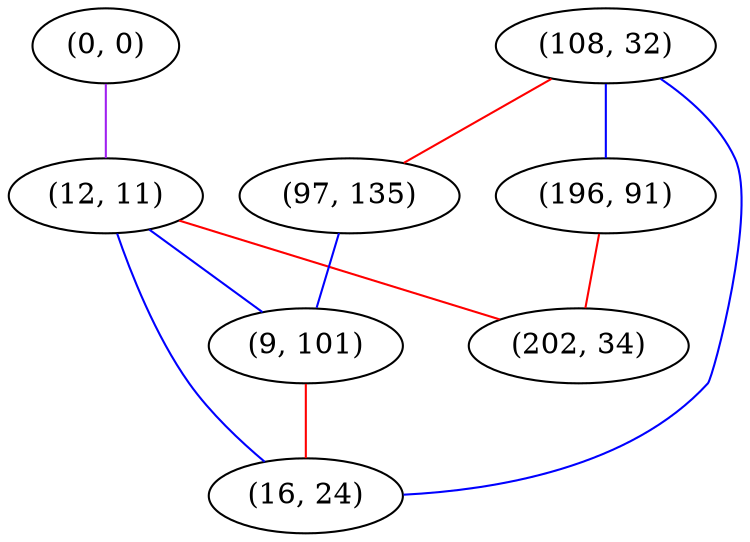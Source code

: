 graph "" {
"(0, 0)";
"(108, 32)";
"(196, 91)";
"(12, 11)";
"(97, 135)";
"(9, 101)";
"(16, 24)";
"(202, 34)";
"(0, 0)" -- "(12, 11)"  [color=purple, key=0, weight=4];
"(108, 32)" -- "(16, 24)"  [color=blue, key=0, weight=3];
"(108, 32)" -- "(196, 91)"  [color=blue, key=0, weight=3];
"(108, 32)" -- "(97, 135)"  [color=red, key=0, weight=1];
"(196, 91)" -- "(202, 34)"  [color=red, key=0, weight=1];
"(12, 11)" -- "(9, 101)"  [color=blue, key=0, weight=3];
"(12, 11)" -- "(16, 24)"  [color=blue, key=0, weight=3];
"(12, 11)" -- "(202, 34)"  [color=red, key=0, weight=1];
"(97, 135)" -- "(9, 101)"  [color=blue, key=0, weight=3];
"(9, 101)" -- "(16, 24)"  [color=red, key=0, weight=1];
}
